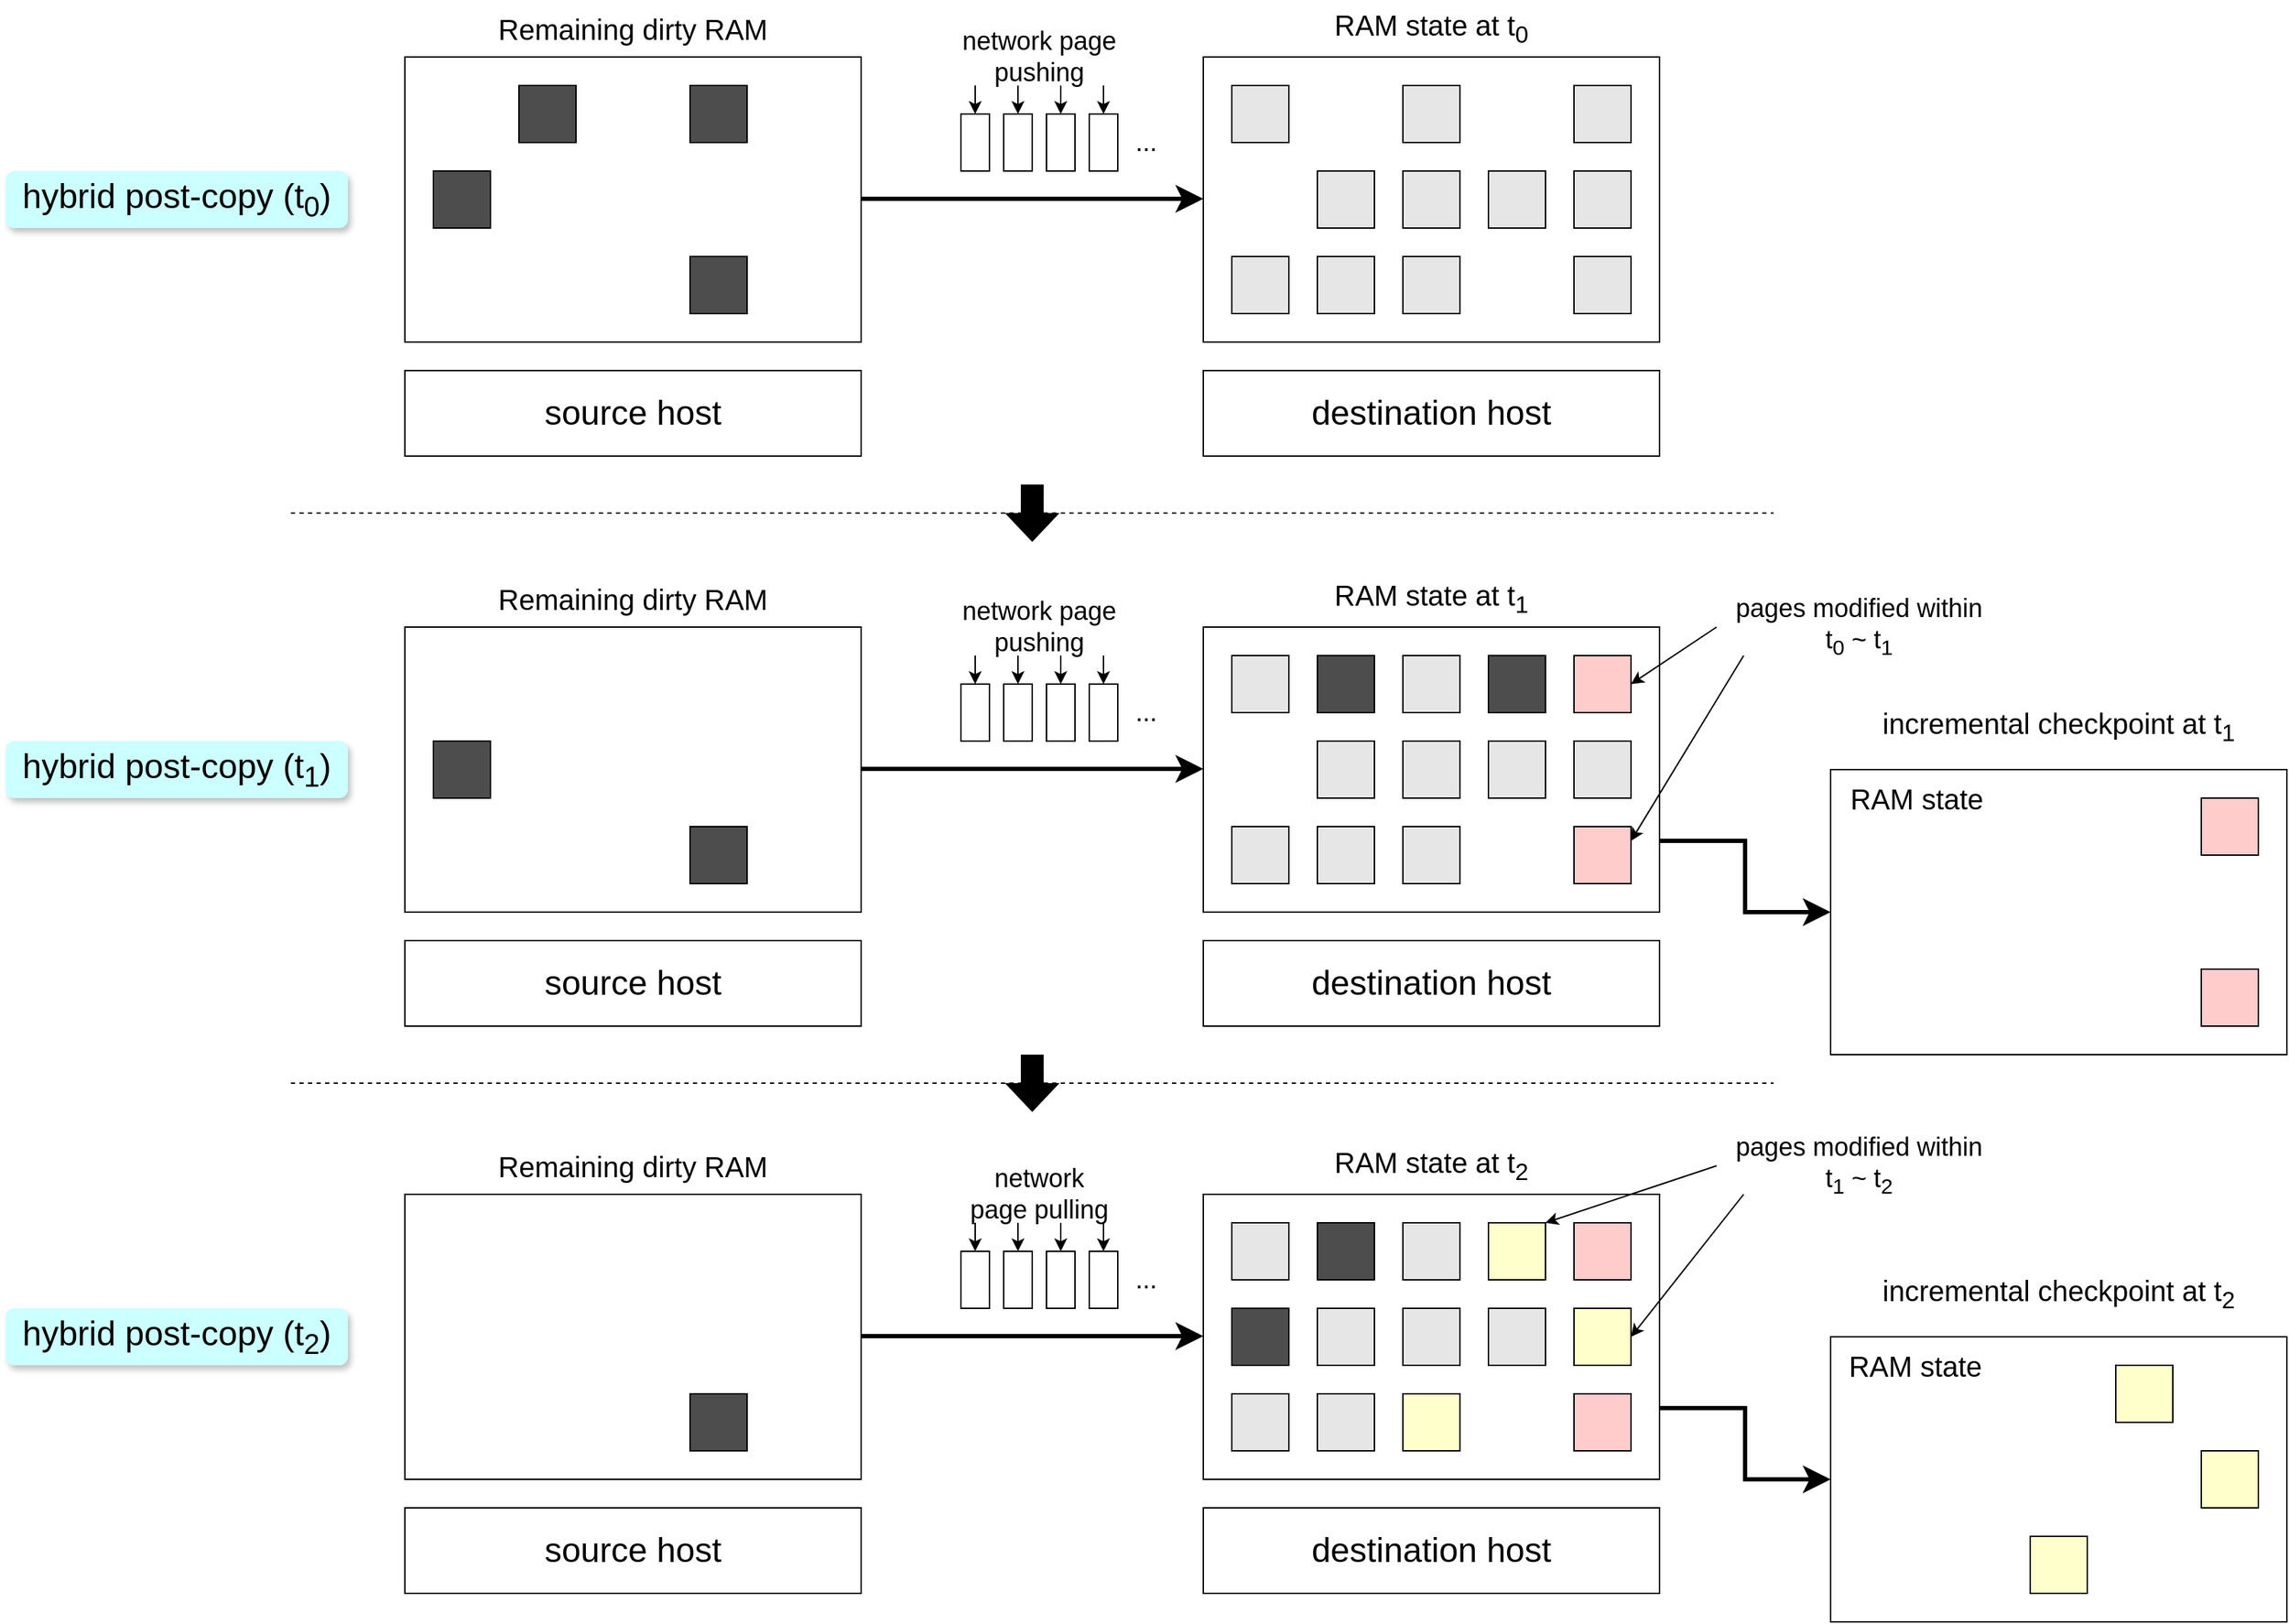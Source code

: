 <mxfile version="21.5.2" type="github">
  <diagram name="第 1 页" id="RIdFQgAQoTJojQbnxjcj">
    <mxGraphModel dx="2846" dy="-13" grid="1" gridSize="10" guides="1" tooltips="1" connect="1" arrows="1" fold="1" page="1" pageScale="1" pageWidth="827" pageHeight="1169" math="0" shadow="0">
      <root>
        <mxCell id="0" />
        <mxCell id="1" parent="0" />
        <mxCell id="ZZE6u8Rq9VthmS_ORE96-96" value="" style="shape=flexArrow;endArrow=classic;html=1;rounded=0;endSize=6;startSize=10;strokeWidth=1;width=15;fillColor=#000000;" parent="1" edge="1">
          <mxGeometry width="50" height="50" relative="1" as="geometry">
            <mxPoint x="520" y="1540" as="sourcePoint" />
            <mxPoint x="520" y="1580" as="targetPoint" />
          </mxGeometry>
        </mxCell>
        <mxCell id="ZZE6u8Rq9VthmS_ORE96-97" value="" style="rounded=0;whiteSpace=wrap;html=1;" parent="1" vertex="1">
          <mxGeometry x="80" y="1240" width="320" height="200" as="geometry" />
        </mxCell>
        <mxCell id="ZZE6u8Rq9VthmS_ORE96-99" value="" style="rounded=0;whiteSpace=wrap;html=1;fillColor=#4D4D4D;" parent="1" vertex="1">
          <mxGeometry x="160" y="1260" width="40" height="40" as="geometry" />
        </mxCell>
        <mxCell id="ZZE6u8Rq9VthmS_ORE96-101" value="" style="rounded=0;whiteSpace=wrap;html=1;fillColor=#4D4D4D;" parent="1" vertex="1">
          <mxGeometry x="280" y="1260" width="40" height="40" as="geometry" />
        </mxCell>
        <mxCell id="ZZE6u8Rq9VthmS_ORE96-103" value="" style="rounded=0;whiteSpace=wrap;html=1;fillColor=#4D4D4D;" parent="1" vertex="1">
          <mxGeometry x="100" y="1320" width="40" height="40" as="geometry" />
        </mxCell>
        <mxCell id="ZZE6u8Rq9VthmS_ORE96-111" value="" style="rounded=0;whiteSpace=wrap;html=1;fillColor=#4D4D4D;" parent="1" vertex="1">
          <mxGeometry x="280" y="1380" width="40" height="40" as="geometry" />
        </mxCell>
        <mxCell id="ZZE6u8Rq9VthmS_ORE96-113" value="&lt;font style=&quot;font-size: 24px;&quot;&gt;source host&lt;/font&gt;" style="rounded=0;whiteSpace=wrap;html=1;" parent="1" vertex="1">
          <mxGeometry x="80" y="1460" width="320" height="60" as="geometry" />
        </mxCell>
        <mxCell id="ZZE6u8Rq9VthmS_ORE96-117" value="&lt;span style=&quot;font-size: 20px;&quot;&gt;Remaining dirty RAM&lt;/span&gt;" style="text;html=1;strokeColor=none;fillColor=none;align=center;verticalAlign=middle;whiteSpace=wrap;rounded=0;" parent="1" vertex="1">
          <mxGeometry x="80" y="1200" width="320" height="40" as="geometry" />
        </mxCell>
        <mxCell id="ZZE6u8Rq9VthmS_ORE96-121" style="edgeStyle=orthogonalEdgeStyle;rounded=0;orthogonalLoop=1;jettySize=auto;html=1;exitX=1;exitY=0.5;exitDx=0;exitDy=0;entryX=0;entryY=0.5;entryDx=0;entryDy=0;endSize=10;startSize=10;strokeWidth=3;" parent="1" edge="1">
          <mxGeometry relative="1" as="geometry">
            <mxPoint x="400" y="1339.5" as="sourcePoint" />
            <mxPoint x="640" y="1339.5" as="targetPoint" />
          </mxGeometry>
        </mxCell>
        <mxCell id="ZZE6u8Rq9VthmS_ORE96-122" value="" style="rounded=0;whiteSpace=wrap;html=1;" parent="1" vertex="1">
          <mxGeometry x="640" y="1240" width="320" height="200" as="geometry" />
        </mxCell>
        <mxCell id="ZZE6u8Rq9VthmS_ORE96-123" value="" style="rounded=0;whiteSpace=wrap;html=1;fillColor=#E6E6E6;" parent="1" vertex="1">
          <mxGeometry x="660" y="1260" width="40" height="40" as="geometry" />
        </mxCell>
        <mxCell id="ZZE6u8Rq9VthmS_ORE96-125" value="" style="rounded=0;whiteSpace=wrap;html=1;fillColor=#E6E6E6;" parent="1" vertex="1">
          <mxGeometry x="780" y="1260" width="40" height="40" as="geometry" />
        </mxCell>
        <mxCell id="ZZE6u8Rq9VthmS_ORE96-127" value="" style="rounded=0;whiteSpace=wrap;html=1;fillColor=#E6E6E6;" parent="1" vertex="1">
          <mxGeometry x="900" y="1260" width="40" height="40" as="geometry" />
        </mxCell>
        <mxCell id="ZZE6u8Rq9VthmS_ORE96-129" value="" style="rounded=0;whiteSpace=wrap;html=1;fillColor=#E6E6E6;" parent="1" vertex="1">
          <mxGeometry x="720" y="1320" width="40" height="40" as="geometry" />
        </mxCell>
        <mxCell id="ZZE6u8Rq9VthmS_ORE96-130" value="" style="rounded=0;whiteSpace=wrap;html=1;fillColor=#E6E6E6;" parent="1" vertex="1">
          <mxGeometry x="780" y="1320" width="40" height="40" as="geometry" />
        </mxCell>
        <mxCell id="ZZE6u8Rq9VthmS_ORE96-131" value="" style="rounded=0;whiteSpace=wrap;html=1;fillColor=#E6E6E6;" parent="1" vertex="1">
          <mxGeometry x="840" y="1320" width="40" height="40" as="geometry" />
        </mxCell>
        <mxCell id="ZZE6u8Rq9VthmS_ORE96-132" value="" style="rounded=0;whiteSpace=wrap;html=1;fillColor=#E6E6E6;" parent="1" vertex="1">
          <mxGeometry x="900" y="1320" width="40" height="40" as="geometry" />
        </mxCell>
        <mxCell id="ZZE6u8Rq9VthmS_ORE96-133" value="" style="rounded=0;whiteSpace=wrap;html=1;fillColor=#E6E6E6;" parent="1" vertex="1">
          <mxGeometry x="660" y="1380" width="40" height="40" as="geometry" />
        </mxCell>
        <mxCell id="ZZE6u8Rq9VthmS_ORE96-134" value="" style="rounded=0;whiteSpace=wrap;html=1;fillColor=#E6E6E6;" parent="1" vertex="1">
          <mxGeometry x="720" y="1380" width="40" height="40" as="geometry" />
        </mxCell>
        <mxCell id="ZZE6u8Rq9VthmS_ORE96-135" value="" style="rounded=0;whiteSpace=wrap;html=1;fillColor=#E6E6E6;" parent="1" vertex="1">
          <mxGeometry x="780" y="1380" width="40" height="40" as="geometry" />
        </mxCell>
        <mxCell id="ZZE6u8Rq9VthmS_ORE96-137" value="" style="rounded=0;whiteSpace=wrap;html=1;fillColor=#E6E6E6;" parent="1" vertex="1">
          <mxGeometry x="900" y="1380" width="40" height="40" as="geometry" />
        </mxCell>
        <mxCell id="ZZE6u8Rq9VthmS_ORE96-138" value="&lt;font style=&quot;font-size: 24px;&quot;&gt;destination host&lt;/font&gt;" style="rounded=0;whiteSpace=wrap;html=1;" parent="1" vertex="1">
          <mxGeometry x="640" y="1460" width="320" height="60" as="geometry" />
        </mxCell>
        <mxCell id="ZZE6u8Rq9VthmS_ORE96-139" value="&lt;font style=&quot;font-size: 20px;&quot;&gt;RAM state at t&lt;sub&gt;0&lt;/sub&gt;&lt;/font&gt;" style="text;html=1;strokeColor=none;fillColor=none;align=center;verticalAlign=middle;whiteSpace=wrap;rounded=0;" parent="1" vertex="1">
          <mxGeometry x="640" y="1200" width="320" height="40" as="geometry" />
        </mxCell>
        <mxCell id="ZZE6u8Rq9VthmS_ORE96-140" value="&lt;font style=&quot;font-size: 24px;&quot;&gt;hybrid post-copy (t&lt;sub&gt;0&lt;/sub&gt;)&lt;/font&gt;" style="text;html=1;strokeColor=none;fillColor=#CCFFFF;align=center;verticalAlign=middle;whiteSpace=wrap;rounded=1;shadow=1;" parent="1" vertex="1">
          <mxGeometry x="-200" y="1320" width="240" height="40" as="geometry" />
        </mxCell>
        <mxCell id="Bh8vIYuXL07o2s54XIgm-1" value="" style="rounded=0;whiteSpace=wrap;html=1;" vertex="1" parent="1">
          <mxGeometry x="80" y="1640" width="320" height="200" as="geometry" />
        </mxCell>
        <mxCell id="Bh8vIYuXL07o2s54XIgm-5" value="" style="rounded=0;whiteSpace=wrap;html=1;fillColor=#4D4D4D;" vertex="1" parent="1">
          <mxGeometry x="280" y="1780" width="40" height="40" as="geometry" />
        </mxCell>
        <mxCell id="Bh8vIYuXL07o2s54XIgm-6" value="&lt;font style=&quot;font-size: 24px;&quot;&gt;source host&lt;/font&gt;" style="rounded=0;whiteSpace=wrap;html=1;" vertex="1" parent="1">
          <mxGeometry x="80" y="1860" width="320" height="60" as="geometry" />
        </mxCell>
        <mxCell id="Bh8vIYuXL07o2s54XIgm-7" value="&lt;span style=&quot;font-size: 20px;&quot;&gt;Remaining dirty RAM&lt;/span&gt;" style="text;html=1;strokeColor=none;fillColor=none;align=center;verticalAlign=middle;whiteSpace=wrap;rounded=0;" vertex="1" parent="1">
          <mxGeometry x="80" y="1600" width="320" height="40" as="geometry" />
        </mxCell>
        <mxCell id="Bh8vIYuXL07o2s54XIgm-96" style="edgeStyle=orthogonalEdgeStyle;rounded=0;orthogonalLoop=1;jettySize=auto;html=1;exitX=1;exitY=0.75;exitDx=0;exitDy=0;entryX=0;entryY=0.5;entryDx=0;entryDy=0;strokeWidth=3;endSize=10;startSize=10;" edge="1" parent="1" source="Bh8vIYuXL07o2s54XIgm-8" target="Bh8vIYuXL07o2s54XIgm-91">
          <mxGeometry relative="1" as="geometry" />
        </mxCell>
        <mxCell id="Bh8vIYuXL07o2s54XIgm-8" value="" style="rounded=0;whiteSpace=wrap;html=1;" vertex="1" parent="1">
          <mxGeometry x="640" y="1640" width="320" height="200" as="geometry" />
        </mxCell>
        <mxCell id="Bh8vIYuXL07o2s54XIgm-9" value="" style="rounded=0;whiteSpace=wrap;html=1;fillColor=#E6E6E6;" vertex="1" parent="1">
          <mxGeometry x="660" y="1660" width="40" height="40" as="geometry" />
        </mxCell>
        <mxCell id="Bh8vIYuXL07o2s54XIgm-10" value="" style="rounded=0;whiteSpace=wrap;html=1;fillColor=#E6E6E6;" vertex="1" parent="1">
          <mxGeometry x="780" y="1660" width="40" height="40" as="geometry" />
        </mxCell>
        <mxCell id="Bh8vIYuXL07o2s54XIgm-11" value="" style="rounded=0;whiteSpace=wrap;html=1;fillColor=#FFCCCC;" vertex="1" parent="1">
          <mxGeometry x="900" y="1660" width="40" height="40" as="geometry" />
        </mxCell>
        <mxCell id="Bh8vIYuXL07o2s54XIgm-12" value="" style="rounded=0;whiteSpace=wrap;html=1;fillColor=#E6E6E6;" vertex="1" parent="1">
          <mxGeometry x="720" y="1720" width="40" height="40" as="geometry" />
        </mxCell>
        <mxCell id="Bh8vIYuXL07o2s54XIgm-13" value="" style="rounded=0;whiteSpace=wrap;html=1;fillColor=#E6E6E6;" vertex="1" parent="1">
          <mxGeometry x="780" y="1720" width="40" height="40" as="geometry" />
        </mxCell>
        <mxCell id="Bh8vIYuXL07o2s54XIgm-14" value="" style="rounded=0;whiteSpace=wrap;html=1;fillColor=#E6E6E6;" vertex="1" parent="1">
          <mxGeometry x="840" y="1720" width="40" height="40" as="geometry" />
        </mxCell>
        <mxCell id="Bh8vIYuXL07o2s54XIgm-15" value="" style="rounded=0;whiteSpace=wrap;html=1;fillColor=#E6E6E6;" vertex="1" parent="1">
          <mxGeometry x="900" y="1720" width="40" height="40" as="geometry" />
        </mxCell>
        <mxCell id="Bh8vIYuXL07o2s54XIgm-16" value="" style="rounded=0;whiteSpace=wrap;html=1;fillColor=#E6E6E6;" vertex="1" parent="1">
          <mxGeometry x="660" y="1780" width="40" height="40" as="geometry" />
        </mxCell>
        <mxCell id="Bh8vIYuXL07o2s54XIgm-17" value="" style="rounded=0;whiteSpace=wrap;html=1;fillColor=#E6E6E6;strokeColor=#000000;" vertex="1" parent="1">
          <mxGeometry x="720" y="1780" width="40" height="40" as="geometry" />
        </mxCell>
        <mxCell id="Bh8vIYuXL07o2s54XIgm-18" value="" style="rounded=0;whiteSpace=wrap;html=1;fillColor=#E6E6E6;" vertex="1" parent="1">
          <mxGeometry x="780" y="1780" width="40" height="40" as="geometry" />
        </mxCell>
        <mxCell id="Bh8vIYuXL07o2s54XIgm-19" value="" style="rounded=0;whiteSpace=wrap;html=1;fillColor=#FFCCCC;" vertex="1" parent="1">
          <mxGeometry x="900" y="1780" width="40" height="40" as="geometry" />
        </mxCell>
        <mxCell id="Bh8vIYuXL07o2s54XIgm-20" value="&lt;font style=&quot;font-size: 24px;&quot;&gt;destination host&lt;/font&gt;" style="rounded=0;whiteSpace=wrap;html=1;" vertex="1" parent="1">
          <mxGeometry x="640" y="1860" width="320" height="60" as="geometry" />
        </mxCell>
        <mxCell id="Bh8vIYuXL07o2s54XIgm-22" style="edgeStyle=orthogonalEdgeStyle;rounded=0;orthogonalLoop=1;jettySize=auto;html=1;exitX=1;exitY=0.5;exitDx=0;exitDy=0;entryX=0;entryY=0.5;entryDx=0;entryDy=0;endSize=10;startSize=10;strokeWidth=3;" edge="1" parent="1">
          <mxGeometry relative="1" as="geometry">
            <mxPoint x="400" y="1739.5" as="sourcePoint" />
            <mxPoint x="640" y="1739.5" as="targetPoint" />
          </mxGeometry>
        </mxCell>
        <mxCell id="Bh8vIYuXL07o2s54XIgm-4" value="" style="rounded=0;whiteSpace=wrap;html=1;fillColor=#4D4D4D;" vertex="1" parent="1">
          <mxGeometry x="100" y="1720" width="40" height="40" as="geometry" />
        </mxCell>
        <mxCell id="Bh8vIYuXL07o2s54XIgm-2" value="" style="rounded=0;whiteSpace=wrap;html=1;fillColor=#4D4D4D;" vertex="1" parent="1">
          <mxGeometry x="720" y="1660" width="40" height="40" as="geometry" />
        </mxCell>
        <mxCell id="Bh8vIYuXL07o2s54XIgm-24" value="&lt;font style=&quot;font-size: 24px;&quot;&gt;hybrid post-copy (t&lt;sub&gt;1&lt;/sub&gt;)&lt;/font&gt;" style="text;html=1;strokeColor=none;fillColor=#CCFFFF;align=center;verticalAlign=middle;whiteSpace=wrap;rounded=1;shadow=1;" vertex="1" parent="1">
          <mxGeometry x="-200" y="1720" width="240" height="40" as="geometry" />
        </mxCell>
        <mxCell id="Bh8vIYuXL07o2s54XIgm-25" value="&lt;font style=&quot;font-size: 18px;&quot;&gt;pages modified within&lt;br&gt;t&lt;sub&gt;0&lt;/sub&gt; ~ t&lt;sub&gt;1&lt;/sub&gt;&lt;br&gt;&lt;/font&gt;" style="text;html=1;strokeColor=none;fillColor=none;align=center;verticalAlign=middle;whiteSpace=wrap;rounded=0;" vertex="1" parent="1">
          <mxGeometry x="1000" y="1620" width="200" height="40" as="geometry" />
        </mxCell>
        <mxCell id="Bh8vIYuXL07o2s54XIgm-26" value="" style="endArrow=none;html=1;rounded=0;dashed=1;" edge="1" parent="1">
          <mxGeometry width="50" height="50" relative="1" as="geometry">
            <mxPoint y="1560" as="sourcePoint" />
            <mxPoint x="1040" y="1560" as="targetPoint" />
          </mxGeometry>
        </mxCell>
        <mxCell id="Bh8vIYuXL07o2s54XIgm-27" value="" style="shape=image;html=1;verticalAlign=top;verticalLabelPosition=bottom;labelBackgroundColor=#ffffff;imageAspect=0;aspect=fixed;image=https://cdn1.iconfinder.com/data/icons/material-audio-video/22/loop-128.png" vertex="1" parent="1">
          <mxGeometry x="420" y="1280" width="40" height="40" as="geometry" />
        </mxCell>
        <mxCell id="Bh8vIYuXL07o2s54XIgm-28" value="" style="rounded=0;whiteSpace=wrap;html=1;" vertex="1" parent="1">
          <mxGeometry x="470" y="1280" width="20" height="40" as="geometry" />
        </mxCell>
        <mxCell id="Bh8vIYuXL07o2s54XIgm-29" value="" style="rounded=0;whiteSpace=wrap;html=1;" vertex="1" parent="1">
          <mxGeometry x="500" y="1280" width="20" height="40" as="geometry" />
        </mxCell>
        <mxCell id="Bh8vIYuXL07o2s54XIgm-30" value="" style="rounded=0;whiteSpace=wrap;html=1;" vertex="1" parent="1">
          <mxGeometry x="530" y="1280" width="20" height="40" as="geometry" />
        </mxCell>
        <mxCell id="Bh8vIYuXL07o2s54XIgm-31" value="" style="rounded=0;whiteSpace=wrap;html=1;" vertex="1" parent="1">
          <mxGeometry x="560" y="1280" width="20" height="40" as="geometry" />
        </mxCell>
        <mxCell id="Bh8vIYuXL07o2s54XIgm-32" value="&lt;font style=&quot;font-size: 18px;&quot;&gt;...&lt;/font&gt;" style="text;html=1;strokeColor=none;fillColor=none;align=center;verticalAlign=middle;whiteSpace=wrap;rounded=0;" vertex="1" parent="1">
          <mxGeometry x="580" y="1280" width="40" height="40" as="geometry" />
        </mxCell>
        <mxCell id="Bh8vIYuXL07o2s54XIgm-33" value="&lt;font style=&quot;font-size: 18px;&quot;&gt;network page pushing&lt;/font&gt;" style="text;html=1;strokeColor=none;fillColor=none;align=center;verticalAlign=middle;whiteSpace=wrap;rounded=0;" vertex="1" parent="1">
          <mxGeometry x="450" y="1220" width="150" height="40" as="geometry" />
        </mxCell>
        <mxCell id="Bh8vIYuXL07o2s54XIgm-34" value="" style="endArrow=classic;html=1;rounded=0;exitX=0.2;exitY=1;exitDx=0;exitDy=0;exitPerimeter=0;" edge="1" parent="1" source="Bh8vIYuXL07o2s54XIgm-33">
          <mxGeometry width="50" height="50" relative="1" as="geometry">
            <mxPoint x="390" y="1390" as="sourcePoint" />
            <mxPoint x="480" y="1280" as="targetPoint" />
          </mxGeometry>
        </mxCell>
        <mxCell id="Bh8vIYuXL07o2s54XIgm-35" value="" style="endArrow=classic;html=1;rounded=0;exitX=0.4;exitY=1;exitDx=0;exitDy=0;exitPerimeter=0;entryX=0.5;entryY=0;entryDx=0;entryDy=0;" edge="1" parent="1" source="Bh8vIYuXL07o2s54XIgm-33" target="Bh8vIYuXL07o2s54XIgm-29">
          <mxGeometry width="50" height="50" relative="1" as="geometry">
            <mxPoint x="502" y="1270" as="sourcePoint" />
            <mxPoint x="490" y="1290" as="targetPoint" />
          </mxGeometry>
        </mxCell>
        <mxCell id="Bh8vIYuXL07o2s54XIgm-36" value="" style="endArrow=classic;html=1;rounded=0;exitX=0.6;exitY=1;exitDx=0;exitDy=0;exitPerimeter=0;entryX=0.5;entryY=0;entryDx=0;entryDy=0;" edge="1" parent="1" source="Bh8vIYuXL07o2s54XIgm-33" target="Bh8vIYuXL07o2s54XIgm-30">
          <mxGeometry width="50" height="50" relative="1" as="geometry">
            <mxPoint x="512" y="1280" as="sourcePoint" />
            <mxPoint x="500" y="1300" as="targetPoint" />
          </mxGeometry>
        </mxCell>
        <mxCell id="Bh8vIYuXL07o2s54XIgm-37" value="" style="endArrow=classic;html=1;rounded=0;exitX=0.8;exitY=1;exitDx=0;exitDy=0;exitPerimeter=0;entryX=0.5;entryY=0;entryDx=0;entryDy=0;" edge="1" parent="1" source="Bh8vIYuXL07o2s54XIgm-33" target="Bh8vIYuXL07o2s54XIgm-31">
          <mxGeometry width="50" height="50" relative="1" as="geometry">
            <mxPoint x="522" y="1290" as="sourcePoint" />
            <mxPoint x="510" y="1310" as="targetPoint" />
          </mxGeometry>
        </mxCell>
        <mxCell id="Bh8vIYuXL07o2s54XIgm-38" value="" style="shape=image;html=1;verticalAlign=top;verticalLabelPosition=bottom;labelBackgroundColor=#ffffff;imageAspect=0;aspect=fixed;image=https://cdn1.iconfinder.com/data/icons/material-audio-video/22/loop-128.png" vertex="1" parent="1">
          <mxGeometry x="420" y="1680" width="40" height="40" as="geometry" />
        </mxCell>
        <mxCell id="Bh8vIYuXL07o2s54XIgm-39" value="" style="rounded=0;whiteSpace=wrap;html=1;" vertex="1" parent="1">
          <mxGeometry x="470" y="1680" width="20" height="40" as="geometry" />
        </mxCell>
        <mxCell id="Bh8vIYuXL07o2s54XIgm-40" value="" style="rounded=0;whiteSpace=wrap;html=1;" vertex="1" parent="1">
          <mxGeometry x="500" y="1680" width="20" height="40" as="geometry" />
        </mxCell>
        <mxCell id="Bh8vIYuXL07o2s54XIgm-41" value="" style="rounded=0;whiteSpace=wrap;html=1;" vertex="1" parent="1">
          <mxGeometry x="530" y="1680" width="20" height="40" as="geometry" />
        </mxCell>
        <mxCell id="Bh8vIYuXL07o2s54XIgm-42" value="" style="rounded=0;whiteSpace=wrap;html=1;" vertex="1" parent="1">
          <mxGeometry x="560" y="1680" width="20" height="40" as="geometry" />
        </mxCell>
        <mxCell id="Bh8vIYuXL07o2s54XIgm-43" value="&lt;font style=&quot;font-size: 18px;&quot;&gt;...&lt;/font&gt;" style="text;html=1;strokeColor=none;fillColor=none;align=center;verticalAlign=middle;whiteSpace=wrap;rounded=0;" vertex="1" parent="1">
          <mxGeometry x="580" y="1680" width="40" height="40" as="geometry" />
        </mxCell>
        <mxCell id="Bh8vIYuXL07o2s54XIgm-44" value="&lt;font style=&quot;font-size: 18px;&quot;&gt;network page pushing&lt;/font&gt;" style="text;html=1;strokeColor=none;fillColor=none;align=center;verticalAlign=middle;whiteSpace=wrap;rounded=0;" vertex="1" parent="1">
          <mxGeometry x="450" y="1620" width="150" height="40" as="geometry" />
        </mxCell>
        <mxCell id="Bh8vIYuXL07o2s54XIgm-45" value="" style="endArrow=classic;html=1;rounded=0;exitX=0.2;exitY=1;exitDx=0;exitDy=0;exitPerimeter=0;" edge="1" parent="1" source="Bh8vIYuXL07o2s54XIgm-44">
          <mxGeometry width="50" height="50" relative="1" as="geometry">
            <mxPoint x="390" y="1790" as="sourcePoint" />
            <mxPoint x="480" y="1680" as="targetPoint" />
          </mxGeometry>
        </mxCell>
        <mxCell id="Bh8vIYuXL07o2s54XIgm-46" value="" style="endArrow=classic;html=1;rounded=0;exitX=0.4;exitY=1;exitDx=0;exitDy=0;exitPerimeter=0;entryX=0.5;entryY=0;entryDx=0;entryDy=0;" edge="1" parent="1" source="Bh8vIYuXL07o2s54XIgm-44" target="Bh8vIYuXL07o2s54XIgm-40">
          <mxGeometry width="50" height="50" relative="1" as="geometry">
            <mxPoint x="502" y="1670" as="sourcePoint" />
            <mxPoint x="490" y="1690" as="targetPoint" />
          </mxGeometry>
        </mxCell>
        <mxCell id="Bh8vIYuXL07o2s54XIgm-47" value="" style="endArrow=classic;html=1;rounded=0;exitX=0.6;exitY=1;exitDx=0;exitDy=0;exitPerimeter=0;entryX=0.5;entryY=0;entryDx=0;entryDy=0;" edge="1" parent="1" source="Bh8vIYuXL07o2s54XIgm-44" target="Bh8vIYuXL07o2s54XIgm-41">
          <mxGeometry width="50" height="50" relative="1" as="geometry">
            <mxPoint x="512" y="1680" as="sourcePoint" />
            <mxPoint x="500" y="1700" as="targetPoint" />
          </mxGeometry>
        </mxCell>
        <mxCell id="Bh8vIYuXL07o2s54XIgm-48" value="" style="endArrow=classic;html=1;rounded=0;exitX=0.8;exitY=1;exitDx=0;exitDy=0;exitPerimeter=0;entryX=0.5;entryY=0;entryDx=0;entryDy=0;" edge="1" parent="1" source="Bh8vIYuXL07o2s54XIgm-44" target="Bh8vIYuXL07o2s54XIgm-42">
          <mxGeometry width="50" height="50" relative="1" as="geometry">
            <mxPoint x="522" y="1690" as="sourcePoint" />
            <mxPoint x="510" y="1710" as="targetPoint" />
          </mxGeometry>
        </mxCell>
        <mxCell id="Bh8vIYuXL07o2s54XIgm-49" value="" style="endArrow=classic;html=1;rounded=0;exitX=0;exitY=0.5;exitDx=0;exitDy=0;entryX=1;entryY=0.5;entryDx=0;entryDy=0;" edge="1" parent="1" source="Bh8vIYuXL07o2s54XIgm-25" target="Bh8vIYuXL07o2s54XIgm-11">
          <mxGeometry width="50" height="50" relative="1" as="geometry">
            <mxPoint x="1080" y="1580" as="sourcePoint" />
            <mxPoint x="980" y="1650" as="targetPoint" />
          </mxGeometry>
        </mxCell>
        <mxCell id="Bh8vIYuXL07o2s54XIgm-50" value="" style="endArrow=classic;html=1;rounded=0;exitX=0.095;exitY=1;exitDx=0;exitDy=0;entryX=1;entryY=0.25;entryDx=0;entryDy=0;exitPerimeter=0;" edge="1" parent="1" source="Bh8vIYuXL07o2s54XIgm-25" target="Bh8vIYuXL07o2s54XIgm-19">
          <mxGeometry width="50" height="50" relative="1" as="geometry">
            <mxPoint x="1010" y="1670" as="sourcePoint" />
            <mxPoint x="950" y="1690" as="targetPoint" />
          </mxGeometry>
        </mxCell>
        <mxCell id="Bh8vIYuXL07o2s54XIgm-3" value="" style="rounded=0;whiteSpace=wrap;html=1;fillColor=#4D4D4D;" vertex="1" parent="1">
          <mxGeometry x="840" y="1660" width="40" height="40" as="geometry" />
        </mxCell>
        <mxCell id="Bh8vIYuXL07o2s54XIgm-51" value="" style="shape=flexArrow;endArrow=classic;html=1;rounded=0;endSize=6;startSize=10;strokeWidth=1;width=15;fillColor=#000000;" edge="1" parent="1">
          <mxGeometry width="50" height="50" relative="1" as="geometry">
            <mxPoint x="520" y="1940" as="sourcePoint" />
            <mxPoint x="520" y="1980" as="targetPoint" />
          </mxGeometry>
        </mxCell>
        <mxCell id="Bh8vIYuXL07o2s54XIgm-52" value="" style="rounded=0;whiteSpace=wrap;html=1;" vertex="1" parent="1">
          <mxGeometry x="80" y="2038" width="320" height="200" as="geometry" />
        </mxCell>
        <mxCell id="Bh8vIYuXL07o2s54XIgm-53" value="" style="rounded=0;whiteSpace=wrap;html=1;fillColor=#4D4D4D;" vertex="1" parent="1">
          <mxGeometry x="280" y="2178" width="40" height="40" as="geometry" />
        </mxCell>
        <mxCell id="Bh8vIYuXL07o2s54XIgm-54" value="&lt;font style=&quot;font-size: 24px;&quot;&gt;source host&lt;/font&gt;" style="rounded=0;whiteSpace=wrap;html=1;" vertex="1" parent="1">
          <mxGeometry x="80" y="2258" width="320" height="60" as="geometry" />
        </mxCell>
        <mxCell id="Bh8vIYuXL07o2s54XIgm-55" value="&lt;span style=&quot;font-size: 20px;&quot;&gt;Remaining dirty RAM&lt;/span&gt;" style="text;html=1;strokeColor=none;fillColor=none;align=center;verticalAlign=middle;whiteSpace=wrap;rounded=0;" vertex="1" parent="1">
          <mxGeometry x="80" y="1998" width="320" height="40" as="geometry" />
        </mxCell>
        <mxCell id="Bh8vIYuXL07o2s54XIgm-108" style="edgeStyle=orthogonalEdgeStyle;rounded=0;orthogonalLoop=1;jettySize=auto;html=1;exitX=1;exitY=0.75;exitDx=0;exitDy=0;entryX=0;entryY=0.5;entryDx=0;entryDy=0;strokeWidth=3;endSize=10;startSize=10;" edge="1" parent="1" source="Bh8vIYuXL07o2s54XIgm-56" target="Bh8vIYuXL07o2s54XIgm-97">
          <mxGeometry relative="1" as="geometry" />
        </mxCell>
        <mxCell id="Bh8vIYuXL07o2s54XIgm-56" value="" style="rounded=0;whiteSpace=wrap;html=1;" vertex="1" parent="1">
          <mxGeometry x="640" y="2038" width="320" height="200" as="geometry" />
        </mxCell>
        <mxCell id="Bh8vIYuXL07o2s54XIgm-57" value="" style="rounded=0;whiteSpace=wrap;html=1;fillColor=#E6E6E6;" vertex="1" parent="1">
          <mxGeometry x="660" y="2058" width="40" height="40" as="geometry" />
        </mxCell>
        <mxCell id="Bh8vIYuXL07o2s54XIgm-58" value="" style="rounded=0;whiteSpace=wrap;html=1;fillColor=#E6E6E6;" vertex="1" parent="1">
          <mxGeometry x="780" y="2058" width="40" height="40" as="geometry" />
        </mxCell>
        <mxCell id="Bh8vIYuXL07o2s54XIgm-59" value="" style="rounded=0;whiteSpace=wrap;html=1;fillColor=#FFCCCC;" vertex="1" parent="1">
          <mxGeometry x="900" y="2058" width="40" height="40" as="geometry" />
        </mxCell>
        <mxCell id="Bh8vIYuXL07o2s54XIgm-60" value="" style="rounded=0;whiteSpace=wrap;html=1;fillColor=#E6E6E6;" vertex="1" parent="1">
          <mxGeometry x="720" y="2118" width="40" height="40" as="geometry" />
        </mxCell>
        <mxCell id="Bh8vIYuXL07o2s54XIgm-61" value="" style="rounded=0;whiteSpace=wrap;html=1;fillColor=#E6E6E6;" vertex="1" parent="1">
          <mxGeometry x="780" y="2118" width="40" height="40" as="geometry" />
        </mxCell>
        <mxCell id="Bh8vIYuXL07o2s54XIgm-62" value="" style="rounded=0;whiteSpace=wrap;html=1;fillColor=#E6E6E6;" vertex="1" parent="1">
          <mxGeometry x="840" y="2118" width="40" height="40" as="geometry" />
        </mxCell>
        <mxCell id="Bh8vIYuXL07o2s54XIgm-63" value="" style="rounded=0;whiteSpace=wrap;html=1;fillColor=#FFFFCC;" vertex="1" parent="1">
          <mxGeometry x="900" y="2118" width="40" height="40" as="geometry" />
        </mxCell>
        <mxCell id="Bh8vIYuXL07o2s54XIgm-64" value="" style="rounded=0;whiteSpace=wrap;html=1;fillColor=#E6E6E6;" vertex="1" parent="1">
          <mxGeometry x="660" y="2178" width="40" height="40" as="geometry" />
        </mxCell>
        <mxCell id="Bh8vIYuXL07o2s54XIgm-65" value="" style="rounded=0;whiteSpace=wrap;html=1;fillColor=#E6E6E6;strokeColor=#000000;" vertex="1" parent="1">
          <mxGeometry x="720" y="2178" width="40" height="40" as="geometry" />
        </mxCell>
        <mxCell id="Bh8vIYuXL07o2s54XIgm-66" value="" style="rounded=0;whiteSpace=wrap;html=1;fillColor=#FFFFCC;" vertex="1" parent="1">
          <mxGeometry x="780" y="2178" width="40" height="40" as="geometry" />
        </mxCell>
        <mxCell id="Bh8vIYuXL07o2s54XIgm-67" value="" style="rounded=0;whiteSpace=wrap;html=1;fillColor=#FFCCCC;" vertex="1" parent="1">
          <mxGeometry x="900" y="2178" width="40" height="40" as="geometry" />
        </mxCell>
        <mxCell id="Bh8vIYuXL07o2s54XIgm-68" value="&lt;font style=&quot;font-size: 24px;&quot;&gt;destination host&lt;/font&gt;" style="rounded=0;whiteSpace=wrap;html=1;" vertex="1" parent="1">
          <mxGeometry x="640" y="2258" width="320" height="60" as="geometry" />
        </mxCell>
        <mxCell id="Bh8vIYuXL07o2s54XIgm-70" style="edgeStyle=orthogonalEdgeStyle;rounded=0;orthogonalLoop=1;jettySize=auto;html=1;exitX=1;exitY=0.5;exitDx=0;exitDy=0;entryX=0;entryY=0.5;entryDx=0;entryDy=0;endSize=10;startSize=10;strokeWidth=3;" edge="1" parent="1">
          <mxGeometry relative="1" as="geometry">
            <mxPoint x="400" y="2137.5" as="sourcePoint" />
            <mxPoint x="640" y="2137.5" as="targetPoint" />
          </mxGeometry>
        </mxCell>
        <mxCell id="Bh8vIYuXL07o2s54XIgm-71" value="" style="rounded=0;whiteSpace=wrap;html=1;fillColor=#4D4D4D;" vertex="1" parent="1">
          <mxGeometry x="660" y="2118" width="40" height="40" as="geometry" />
        </mxCell>
        <mxCell id="Bh8vIYuXL07o2s54XIgm-72" value="" style="rounded=0;whiteSpace=wrap;html=1;fillColor=#4D4D4D;" vertex="1" parent="1">
          <mxGeometry x="720" y="2058" width="40" height="40" as="geometry" />
        </mxCell>
        <mxCell id="Bh8vIYuXL07o2s54XIgm-73" value="&lt;font style=&quot;font-size: 24px;&quot;&gt;hybrid post-copy (t&lt;sub&gt;2&lt;/sub&gt;)&lt;/font&gt;" style="text;html=1;strokeColor=none;fillColor=#CCFFFF;align=center;verticalAlign=middle;whiteSpace=wrap;rounded=1;shadow=1;" vertex="1" parent="1">
          <mxGeometry x="-200" y="2118" width="240" height="40" as="geometry" />
        </mxCell>
        <mxCell id="Bh8vIYuXL07o2s54XIgm-74" value="&lt;font style=&quot;font-size: 18px;&quot;&gt;pages modified within&lt;br&gt;t&lt;sub&gt;1&lt;/sub&gt; ~ t&lt;sub&gt;2&lt;/sub&gt;&lt;br&gt;&lt;/font&gt;" style="text;html=1;strokeColor=none;fillColor=none;align=center;verticalAlign=middle;whiteSpace=wrap;rounded=0;" vertex="1" parent="1">
          <mxGeometry x="1000" y="1998" width="200" height="40" as="geometry" />
        </mxCell>
        <mxCell id="Bh8vIYuXL07o2s54XIgm-75" value="" style="endArrow=none;html=1;rounded=0;dashed=1;" edge="1" parent="1">
          <mxGeometry width="50" height="50" relative="1" as="geometry">
            <mxPoint y="1960" as="sourcePoint" />
            <mxPoint x="1040" y="1960" as="targetPoint" />
          </mxGeometry>
        </mxCell>
        <mxCell id="Bh8vIYuXL07o2s54XIgm-76" value="" style="shape=image;html=1;verticalAlign=top;verticalLabelPosition=bottom;labelBackgroundColor=#ffffff;imageAspect=0;aspect=fixed;image=https://cdn1.iconfinder.com/data/icons/material-audio-video/22/loop-128.png" vertex="1" parent="1">
          <mxGeometry x="420" y="2078" width="40" height="40" as="geometry" />
        </mxCell>
        <mxCell id="Bh8vIYuXL07o2s54XIgm-77" value="" style="rounded=0;whiteSpace=wrap;html=1;" vertex="1" parent="1">
          <mxGeometry x="470" y="2078" width="20" height="40" as="geometry" />
        </mxCell>
        <mxCell id="Bh8vIYuXL07o2s54XIgm-78" value="" style="rounded=0;whiteSpace=wrap;html=1;" vertex="1" parent="1">
          <mxGeometry x="500" y="2078" width="20" height="40" as="geometry" />
        </mxCell>
        <mxCell id="Bh8vIYuXL07o2s54XIgm-79" value="" style="rounded=0;whiteSpace=wrap;html=1;" vertex="1" parent="1">
          <mxGeometry x="530" y="2078" width="20" height="40" as="geometry" />
        </mxCell>
        <mxCell id="Bh8vIYuXL07o2s54XIgm-80" value="" style="rounded=0;whiteSpace=wrap;html=1;" vertex="1" parent="1">
          <mxGeometry x="560" y="2078" width="20" height="40" as="geometry" />
        </mxCell>
        <mxCell id="Bh8vIYuXL07o2s54XIgm-81" value="&lt;font style=&quot;font-size: 18px;&quot;&gt;...&lt;/font&gt;" style="text;html=1;strokeColor=none;fillColor=none;align=center;verticalAlign=middle;whiteSpace=wrap;rounded=0;" vertex="1" parent="1">
          <mxGeometry x="580" y="2078" width="40" height="40" as="geometry" />
        </mxCell>
        <mxCell id="Bh8vIYuXL07o2s54XIgm-82" value="&lt;font style=&quot;font-size: 18px;&quot;&gt;network&lt;br&gt;page pulling&lt;/font&gt;" style="text;html=1;strokeColor=none;fillColor=none;align=center;verticalAlign=middle;whiteSpace=wrap;rounded=0;" vertex="1" parent="1">
          <mxGeometry x="450" y="2018" width="150" height="40" as="geometry" />
        </mxCell>
        <mxCell id="Bh8vIYuXL07o2s54XIgm-83" value="" style="endArrow=classic;html=1;rounded=0;exitX=0.2;exitY=1;exitDx=0;exitDy=0;exitPerimeter=0;" edge="1" parent="1" source="Bh8vIYuXL07o2s54XIgm-82">
          <mxGeometry width="50" height="50" relative="1" as="geometry">
            <mxPoint x="390" y="2188" as="sourcePoint" />
            <mxPoint x="480" y="2078" as="targetPoint" />
          </mxGeometry>
        </mxCell>
        <mxCell id="Bh8vIYuXL07o2s54XIgm-84" value="" style="endArrow=classic;html=1;rounded=0;exitX=0.4;exitY=1;exitDx=0;exitDy=0;exitPerimeter=0;entryX=0.5;entryY=0;entryDx=0;entryDy=0;" edge="1" parent="1" source="Bh8vIYuXL07o2s54XIgm-82" target="Bh8vIYuXL07o2s54XIgm-78">
          <mxGeometry width="50" height="50" relative="1" as="geometry">
            <mxPoint x="502" y="2068" as="sourcePoint" />
            <mxPoint x="490" y="2088" as="targetPoint" />
          </mxGeometry>
        </mxCell>
        <mxCell id="Bh8vIYuXL07o2s54XIgm-85" value="" style="endArrow=classic;html=1;rounded=0;exitX=0.6;exitY=1;exitDx=0;exitDy=0;exitPerimeter=0;entryX=0.5;entryY=0;entryDx=0;entryDy=0;" edge="1" parent="1" source="Bh8vIYuXL07o2s54XIgm-82" target="Bh8vIYuXL07o2s54XIgm-79">
          <mxGeometry width="50" height="50" relative="1" as="geometry">
            <mxPoint x="512" y="2078" as="sourcePoint" />
            <mxPoint x="500" y="2098" as="targetPoint" />
          </mxGeometry>
        </mxCell>
        <mxCell id="Bh8vIYuXL07o2s54XIgm-86" value="" style="endArrow=classic;html=1;rounded=0;exitX=0.8;exitY=1;exitDx=0;exitDy=0;exitPerimeter=0;entryX=0.5;entryY=0;entryDx=0;entryDy=0;" edge="1" parent="1" source="Bh8vIYuXL07o2s54XIgm-82" target="Bh8vIYuXL07o2s54XIgm-80">
          <mxGeometry width="50" height="50" relative="1" as="geometry">
            <mxPoint x="522" y="2088" as="sourcePoint" />
            <mxPoint x="510" y="2108" as="targetPoint" />
          </mxGeometry>
        </mxCell>
        <mxCell id="Bh8vIYuXL07o2s54XIgm-87" value="" style="endArrow=classic;html=1;rounded=0;exitX=0;exitY=0.5;exitDx=0;exitDy=0;entryX=1;entryY=0;entryDx=0;entryDy=0;" edge="1" parent="1" source="Bh8vIYuXL07o2s54XIgm-74" target="Bh8vIYuXL07o2s54XIgm-89">
          <mxGeometry width="50" height="50" relative="1" as="geometry">
            <mxPoint x="1080" y="1978" as="sourcePoint" />
            <mxPoint x="980" y="2048" as="targetPoint" />
          </mxGeometry>
        </mxCell>
        <mxCell id="Bh8vIYuXL07o2s54XIgm-88" value="" style="endArrow=classic;html=1;rounded=0;exitX=0.095;exitY=1;exitDx=0;exitDy=0;entryX=1;entryY=0.5;entryDx=0;entryDy=0;exitPerimeter=0;" edge="1" parent="1" source="Bh8vIYuXL07o2s54XIgm-74" target="Bh8vIYuXL07o2s54XIgm-63">
          <mxGeometry width="50" height="50" relative="1" as="geometry">
            <mxPoint x="1010" y="2068" as="sourcePoint" />
            <mxPoint x="950" y="2088" as="targetPoint" />
          </mxGeometry>
        </mxCell>
        <mxCell id="Bh8vIYuXL07o2s54XIgm-89" value="" style="rounded=0;whiteSpace=wrap;html=1;fillColor=#FFFFCC;" vertex="1" parent="1">
          <mxGeometry x="840" y="2058" width="40" height="40" as="geometry" />
        </mxCell>
        <mxCell id="Bh8vIYuXL07o2s54XIgm-91" value="" style="rounded=0;whiteSpace=wrap;html=1;" vertex="1" parent="1">
          <mxGeometry x="1080" y="1740" width="320" height="200" as="geometry" />
        </mxCell>
        <mxCell id="Bh8vIYuXL07o2s54XIgm-92" value="" style="rounded=0;whiteSpace=wrap;html=1;fillColor=#FFCCCC;" vertex="1" parent="1">
          <mxGeometry x="1340" y="1760" width="40" height="40" as="geometry" />
        </mxCell>
        <mxCell id="Bh8vIYuXL07o2s54XIgm-93" value="" style="rounded=0;whiteSpace=wrap;html=1;fillColor=#FFCCCC;" vertex="1" parent="1">
          <mxGeometry x="1340" y="1880" width="40" height="40" as="geometry" />
        </mxCell>
        <mxCell id="Bh8vIYuXL07o2s54XIgm-95" value="&lt;font style=&quot;font-size: 20px;&quot;&gt;incremental checkpoint at t&lt;sub&gt;1&lt;/sub&gt;&lt;br&gt;&lt;/font&gt;" style="text;html=1;strokeColor=none;fillColor=none;align=center;verticalAlign=middle;whiteSpace=wrap;rounded=0;" vertex="1" parent="1">
          <mxGeometry x="1080" y="1680" width="320" height="60" as="geometry" />
        </mxCell>
        <mxCell id="Bh8vIYuXL07o2s54XIgm-97" value="" style="rounded=0;whiteSpace=wrap;html=1;" vertex="1" parent="1">
          <mxGeometry x="1080" y="2138" width="320" height="200" as="geometry" />
        </mxCell>
        <mxCell id="Bh8vIYuXL07o2s54XIgm-100" value="&lt;font style=&quot;font-size: 20px;&quot;&gt;incremental checkpoint at t&lt;sub&gt;2&lt;/sub&gt;&lt;br&gt;&lt;/font&gt;" style="text;html=1;strokeColor=none;fillColor=none;align=center;verticalAlign=middle;whiteSpace=wrap;rounded=0;" vertex="1" parent="1">
          <mxGeometry x="1080" y="2078" width="320" height="60" as="geometry" />
        </mxCell>
        <mxCell id="Bh8vIYuXL07o2s54XIgm-101" value="" style="rounded=0;whiteSpace=wrap;html=1;fillColor=#FFFFCC;" vertex="1" parent="1">
          <mxGeometry x="1340" y="2218" width="40" height="40" as="geometry" />
        </mxCell>
        <mxCell id="Bh8vIYuXL07o2s54XIgm-102" value="" style="rounded=0;whiteSpace=wrap;html=1;fillColor=#FFFFCC;" vertex="1" parent="1">
          <mxGeometry x="1220" y="2278" width="40" height="40" as="geometry" />
        </mxCell>
        <mxCell id="Bh8vIYuXL07o2s54XIgm-103" value="" style="rounded=0;whiteSpace=wrap;html=1;fillColor=#FFFFCC;" vertex="1" parent="1">
          <mxGeometry x="1280" y="2158" width="40" height="40" as="geometry" />
        </mxCell>
        <mxCell id="Bh8vIYuXL07o2s54XIgm-104" value="&lt;font style=&quot;font-size: 20px;&quot;&gt;RAM state at t&lt;sub&gt;1&lt;/sub&gt;&lt;/font&gt;" style="text;html=1;strokeColor=none;fillColor=none;align=center;verticalAlign=middle;whiteSpace=wrap;rounded=0;" vertex="1" parent="1">
          <mxGeometry x="640" y="1600" width="320" height="40" as="geometry" />
        </mxCell>
        <mxCell id="Bh8vIYuXL07o2s54XIgm-105" value="&lt;font style=&quot;font-size: 20px;&quot;&gt;RAM state at t&lt;sub&gt;2&lt;/sub&gt;&lt;/font&gt;" style="text;html=1;strokeColor=none;fillColor=none;align=center;verticalAlign=middle;whiteSpace=wrap;rounded=0;" vertex="1" parent="1">
          <mxGeometry x="640" y="1998" width="320" height="40" as="geometry" />
        </mxCell>
        <mxCell id="Bh8vIYuXL07o2s54XIgm-109" value="&lt;font style=&quot;font-size: 20px;&quot;&gt;RAM state&lt;/font&gt;" style="text;html=1;strokeColor=none;fillColor=none;align=center;verticalAlign=middle;whiteSpace=wrap;rounded=0;" vertex="1" parent="1">
          <mxGeometry x="1081" y="1740" width="119" height="40" as="geometry" />
        </mxCell>
        <mxCell id="Bh8vIYuXL07o2s54XIgm-110" value="&lt;font style=&quot;font-size: 20px;&quot;&gt;RAM state&lt;/font&gt;" style="text;html=1;strokeColor=none;fillColor=none;align=center;verticalAlign=middle;whiteSpace=wrap;rounded=0;" vertex="1" parent="1">
          <mxGeometry x="1080" y="2138" width="119" height="40" as="geometry" />
        </mxCell>
      </root>
    </mxGraphModel>
  </diagram>
</mxfile>
